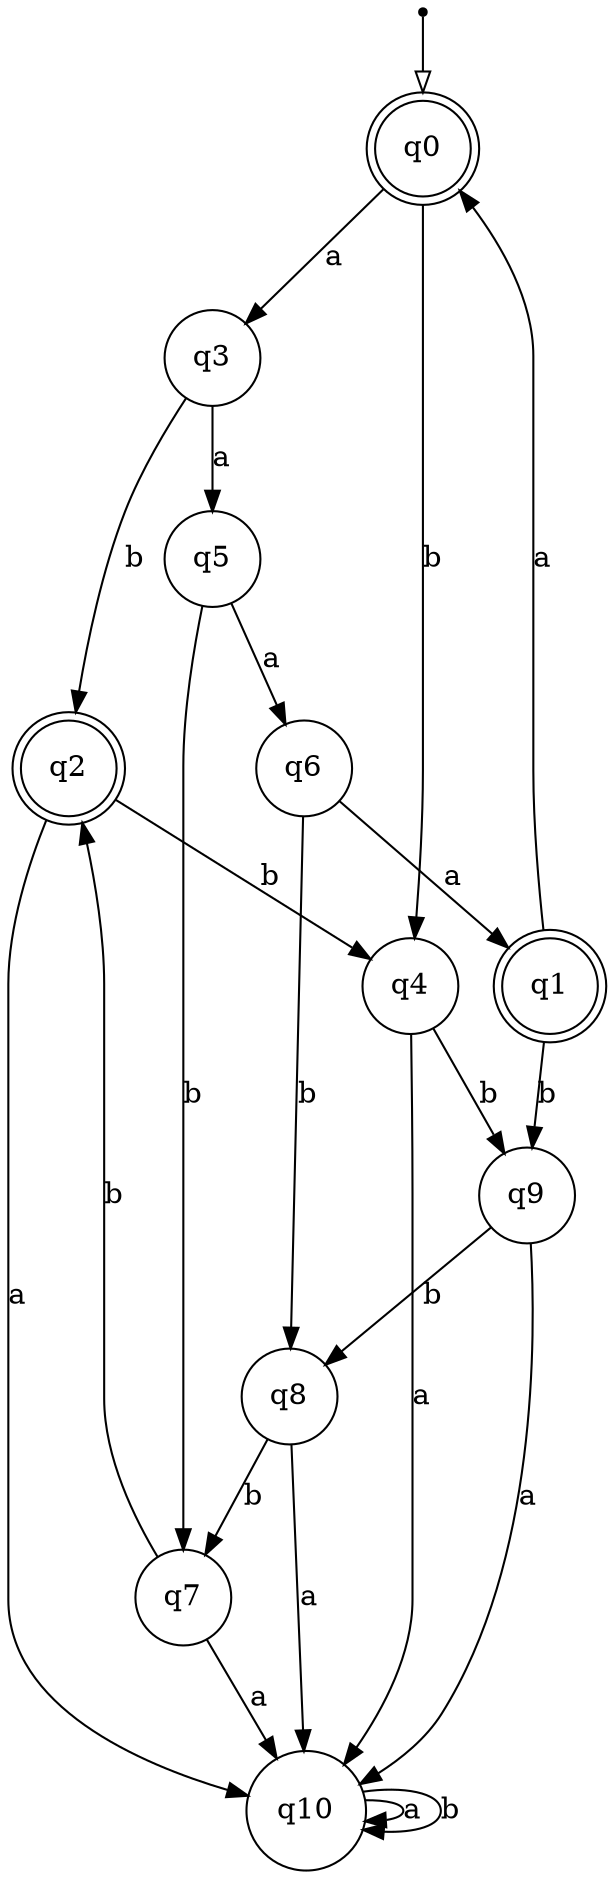 digraph {
  node [shape=point]; __start;
  node [shape = doublecircle]; q0;
  node [shape = doublecircle]; q1;
  node [shape = doublecircle]; q2;
  node [shape = circle]; q3;
  node [shape = circle]; q4;
  node [shape = circle]; q5;
  node [shape = circle]; q6;
  node [shape = circle]; q7;
  node [shape = circle]; q8;
  node [shape = circle]; q9;
  node [shape = circle]; q10;

  __start -> q0 [arrowhead = empty];
  q0 -> q3 [label = "a"];
  q0 -> q4 [label = "b"];
  q1 -> q0 [label = "a"];
  q1 -> q9 [label = "b"];
  q2 -> q10 [label = "a"];
  q2 -> q4 [label = "b"];
  q3 -> q5 [label = "a"];
  q3 -> q2 [label = "b"];
  q4 -> q10 [label = "a"];
  q4 -> q9 [label = "b"];
  q5 -> q6 [label = "a"];
  q5 -> q7 [label = "b"];
  q6 -> q1 [label = "a"];
  q6 -> q8 [label = "b"];
  q7 -> q10 [label = "a"];
  q7 -> q2 [label = "b"];
  q8 -> q10 [label = "a"];
  q8 -> q7 [label = "b"];
  q9 -> q10 [label = "a"];
  q9 -> q8 [label = "b"];
  q10 -> q10 [label = "a"];
  q10 -> q10 [label = "b"];
}